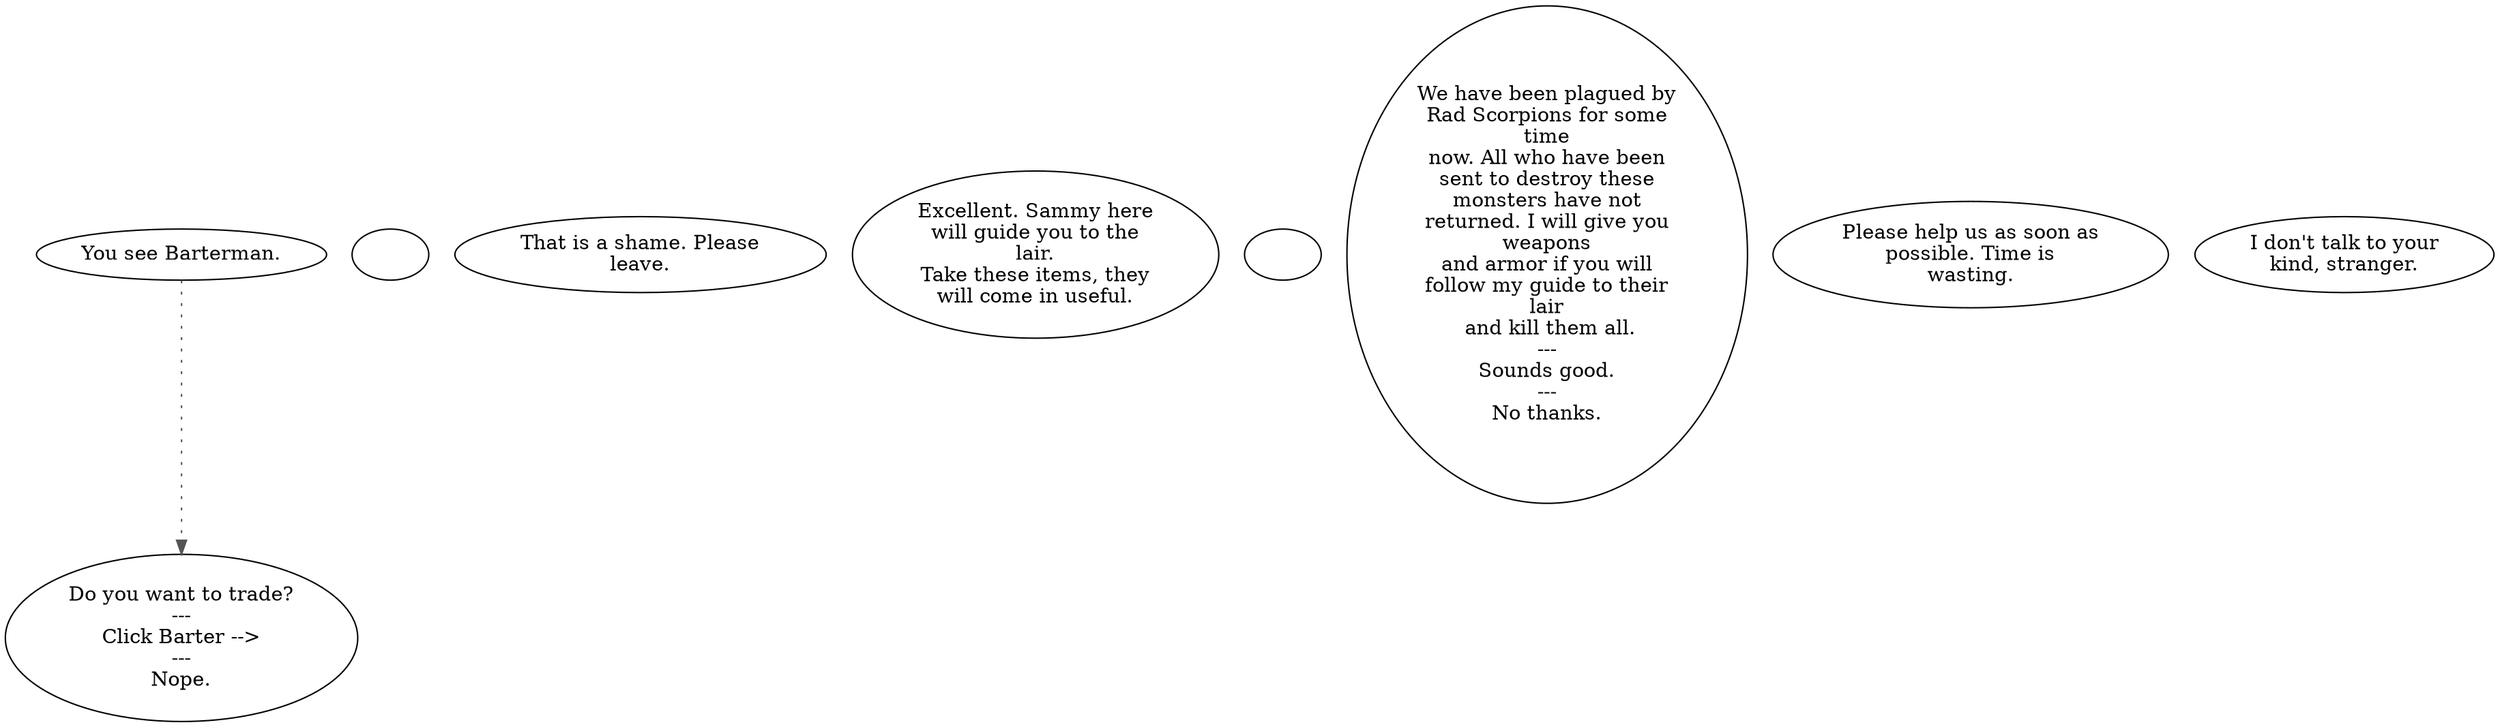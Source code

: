 digraph BARTER {
  "start" [style=filled       fillcolor="#FFFFFF"       color="#000000"]
  "start" -> "do_dialogue" [style=dotted color="#555555"]
  "start" [label="You see Barterman."]
  "do_dialogue" [style=filled       fillcolor="#FFFFFF"       color="#000000"]
  "do_dialogue" [label="Do you want to trade?\n---\nClick Barter -->\n---\nNope."]
  "do_barter" [style=filled       fillcolor="#FFFFFF"       color="#000000"]
  "do_barter" [label=""]
  "elder04" [style=filled       fillcolor="#FFFFFF"       color="#000000"]
  "elder04" [label="That is a shame. Please\nleave."]
  "elder05" [style=filled       fillcolor="#FFFFFF"       color="#000000"]
  "elder05" [label="Excellent. Sammy here\nwill guide you to the\nlair.\nTake these items, they\nwill come in useful."]
  "do_nothing" [style=filled       fillcolor="#FFFFFF"       color="#000000"]
  "do_nothing" [label=""]
  "elder03" [style=filled       fillcolor="#FFFFFF"       color="#000000"]
  "elder03" [label="We have been plagued by\nRad Scorpions for some\ntime\nnow. All who have been\nsent to destroy these\nmonsters have not\nreturned. I will give you\nweapons\nand armor if you will\nfollow my guide to their\nlair\n and kill them all.\n---\nSounds good.\n---\nNo thanks."]
  "elder06" [style=filled       fillcolor="#FFFFFF"       color="#000000"]
  "elder06" [label="Please help us as soon as\npossible. Time is\nwasting."]
  "elder07" [style=filled       fillcolor="#FFFFFF"       color="#000000"]
  "elder07" [label="I don't talk to your\nkind, stranger."]
}